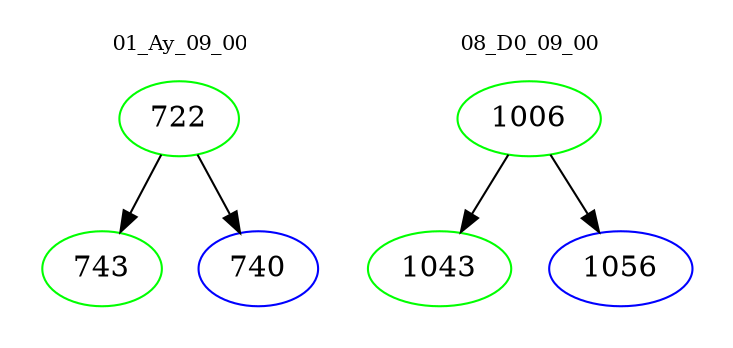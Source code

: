 digraph{
subgraph cluster_0 {
color = white
label = "01_Ay_09_00";
fontsize=10;
T0_722 [label="722", color="green"]
T0_722 -> T0_743 [color="black"]
T0_743 [label="743", color="green"]
T0_722 -> T0_740 [color="black"]
T0_740 [label="740", color="blue"]
}
subgraph cluster_1 {
color = white
label = "08_D0_09_00";
fontsize=10;
T1_1006 [label="1006", color="green"]
T1_1006 -> T1_1043 [color="black"]
T1_1043 [label="1043", color="green"]
T1_1006 -> T1_1056 [color="black"]
T1_1056 [label="1056", color="blue"]
}
}

